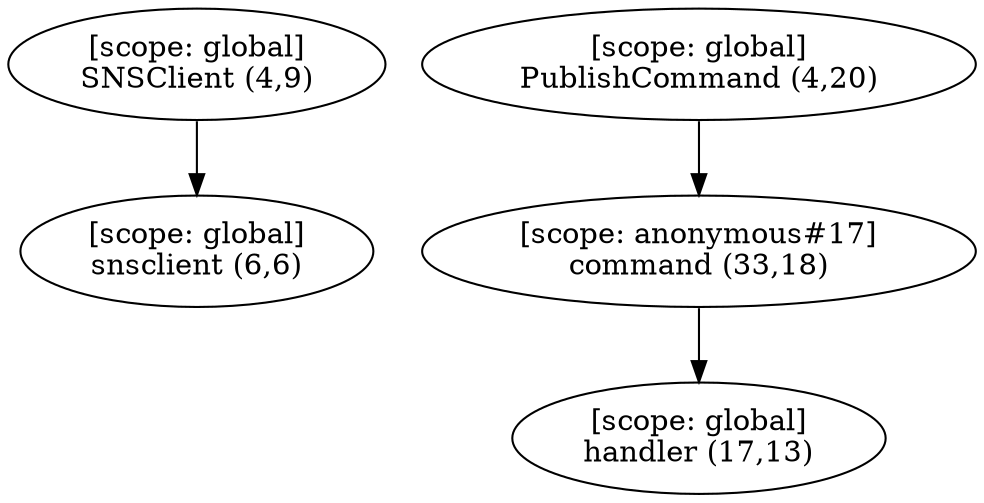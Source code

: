 digraph G {
  graph [ rankdir =TB ];
subgraph global {
  graph [ label = "Scope [global]" ];
  "[scope: global]
SNSClient (4,9)";
  "[scope: global]
PublishCommand (4,20)";
  "[scope: global]
snsclient (6,6)";
  "[scope: global]
handler (17,13)";
}

subgraph anonymous_17 {
  graph [ label = "Scope [anonymous_17]" ];
  "[scope: anonymous#17]
command (33,18)";
}

  "[scope: global]
SNSClient (4,9)" -> "[scope: global]
snsclient (6,6)";
  "[scope: global]
PublishCommand (4,20)" -> "[scope: anonymous#17]
command (33,18)";
  "[scope: anonymous#17]
command (33,18)" -> "[scope: global]
handler (17,13)";
}
